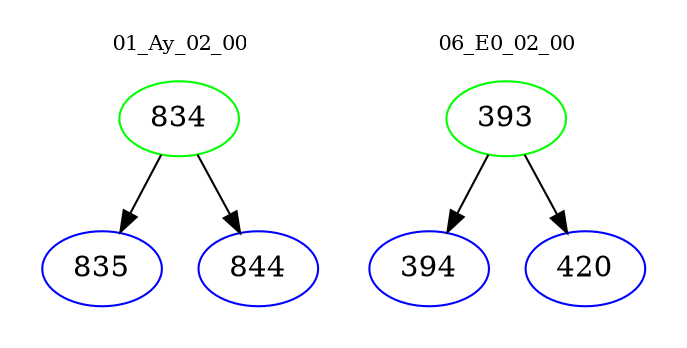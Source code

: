 digraph{
subgraph cluster_0 {
color = white
label = "01_Ay_02_00";
fontsize=10;
T0_834 [label="834", color="green"]
T0_834 -> T0_835 [color="black"]
T0_835 [label="835", color="blue"]
T0_834 -> T0_844 [color="black"]
T0_844 [label="844", color="blue"]
}
subgraph cluster_1 {
color = white
label = "06_E0_02_00";
fontsize=10;
T1_393 [label="393", color="green"]
T1_393 -> T1_394 [color="black"]
T1_394 [label="394", color="blue"]
T1_393 -> T1_420 [color="black"]
T1_420 [label="420", color="blue"]
}
}
